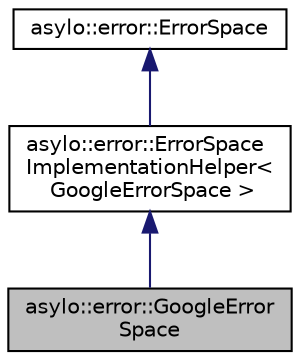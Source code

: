 digraph "asylo::error::GoogleErrorSpace"
{
  edge [fontname="Helvetica",fontsize="10",labelfontname="Helvetica",labelfontsize="10"];
  node [fontname="Helvetica",fontsize="10",shape=record];
  Node3 [label="asylo::error::GoogleError\lSpace",height=0.2,width=0.4,color="black", fillcolor="grey75", style="filled", fontcolor="black"];
  Node4 -> Node3 [dir="back",color="midnightblue",fontsize="10",style="solid",fontname="Helvetica"];
  Node4 [label="asylo::error::ErrorSpace\lImplementationHelper\<\l GoogleErrorSpace \>",height=0.2,width=0.4,color="black", fillcolor="white", style="filled",URL="$classasylo_1_1error_1_1ErrorSpaceImplementationHelper.html"];
  Node5 -> Node4 [dir="back",color="midnightblue",fontsize="10",style="solid",fontname="Helvetica"];
  Node5 [label="asylo::error::ErrorSpace",height=0.2,width=0.4,color="black", fillcolor="white", style="filled",URL="$classasylo_1_1error_1_1ErrorSpace.html",tooltip="All implementations of error spaces are derived from this abstract class. "];
}
